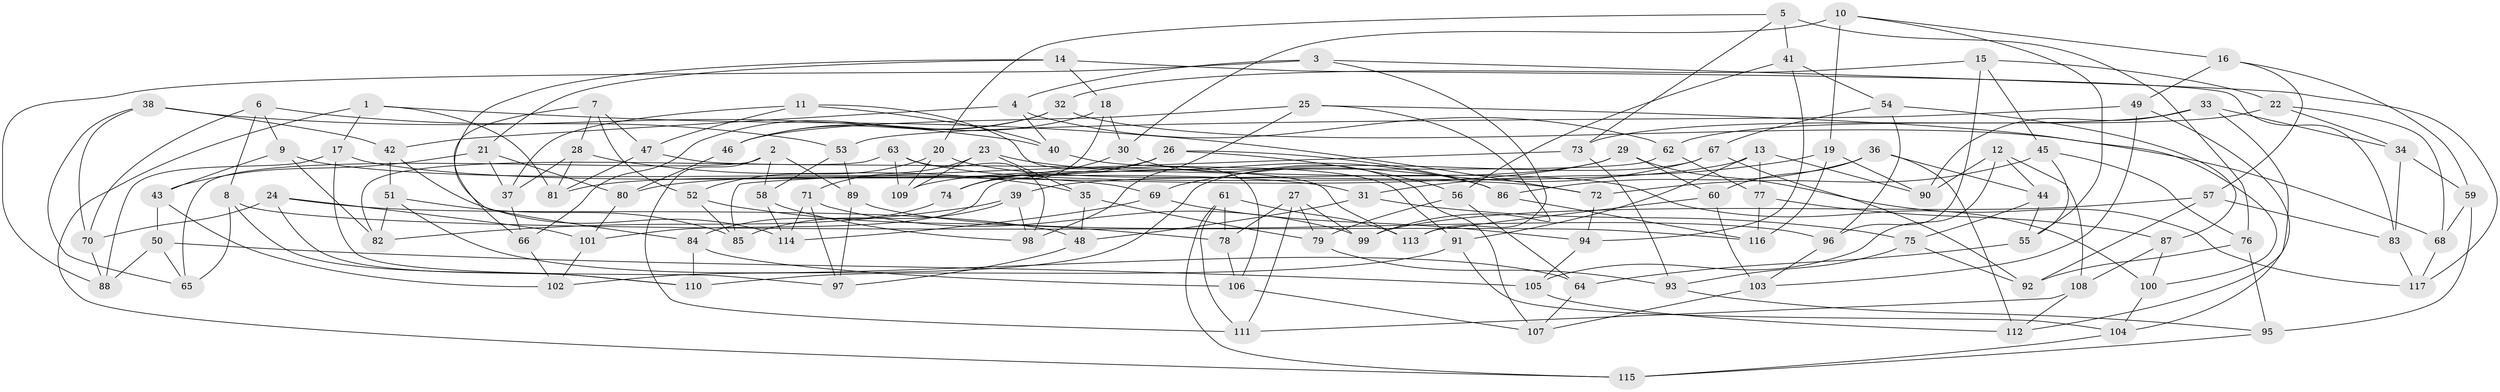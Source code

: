 // Generated by graph-tools (version 1.1) at 2025/02/03/09/25 03:02:59]
// undirected, 117 vertices, 234 edges
graph export_dot {
graph [start="1"]
  node [color=gray90,style=filled];
  1;
  2;
  3;
  4;
  5;
  6;
  7;
  8;
  9;
  10;
  11;
  12;
  13;
  14;
  15;
  16;
  17;
  18;
  19;
  20;
  21;
  22;
  23;
  24;
  25;
  26;
  27;
  28;
  29;
  30;
  31;
  32;
  33;
  34;
  35;
  36;
  37;
  38;
  39;
  40;
  41;
  42;
  43;
  44;
  45;
  46;
  47;
  48;
  49;
  50;
  51;
  52;
  53;
  54;
  55;
  56;
  57;
  58;
  59;
  60;
  61;
  62;
  63;
  64;
  65;
  66;
  67;
  68;
  69;
  70;
  71;
  72;
  73;
  74;
  75;
  76;
  77;
  78;
  79;
  80;
  81;
  82;
  83;
  84;
  85;
  86;
  87;
  88;
  89;
  90;
  91;
  92;
  93;
  94;
  95;
  96;
  97;
  98;
  99;
  100;
  101;
  102;
  103;
  104;
  105;
  106;
  107;
  108;
  109;
  110;
  111;
  112;
  113;
  114;
  115;
  116;
  117;
  1 -- 81;
  1 -- 72;
  1 -- 17;
  1 -- 115;
  2 -- 58;
  2 -- 111;
  2 -- 89;
  2 -- 65;
  3 -- 117;
  3 -- 88;
  3 -- 4;
  3 -- 113;
  4 -- 42;
  4 -- 40;
  4 -- 62;
  5 -- 20;
  5 -- 76;
  5 -- 41;
  5 -- 73;
  6 -- 53;
  6 -- 9;
  6 -- 8;
  6 -- 70;
  7 -- 47;
  7 -- 66;
  7 -- 28;
  7 -- 52;
  8 -- 110;
  8 -- 116;
  8 -- 65;
  9 -- 43;
  9 -- 69;
  9 -- 82;
  10 -- 16;
  10 -- 19;
  10 -- 30;
  10 -- 55;
  11 -- 106;
  11 -- 40;
  11 -- 37;
  11 -- 47;
  12 -- 44;
  12 -- 105;
  12 -- 108;
  12 -- 90;
  13 -- 90;
  13 -- 39;
  13 -- 91;
  13 -- 77;
  14 -- 18;
  14 -- 84;
  14 -- 83;
  14 -- 21;
  15 -- 96;
  15 -- 32;
  15 -- 22;
  15 -- 45;
  16 -- 57;
  16 -- 59;
  16 -- 49;
  17 -- 88;
  17 -- 31;
  17 -- 97;
  18 -- 74;
  18 -- 46;
  18 -- 30;
  19 -- 116;
  19 -- 31;
  19 -- 90;
  20 -- 109;
  20 -- 52;
  20 -- 100;
  21 -- 43;
  21 -- 80;
  21 -- 37;
  22 -- 34;
  22 -- 68;
  22 -- 62;
  23 -- 109;
  23 -- 86;
  23 -- 35;
  23 -- 71;
  24 -- 48;
  24 -- 70;
  24 -- 101;
  24 -- 110;
  25 -- 46;
  25 -- 99;
  25 -- 98;
  25 -- 100;
  26 -- 74;
  26 -- 56;
  26 -- 86;
  26 -- 81;
  27 -- 111;
  27 -- 78;
  27 -- 99;
  27 -- 79;
  28 -- 37;
  28 -- 35;
  28 -- 81;
  29 -- 117;
  29 -- 80;
  29 -- 109;
  29 -- 60;
  30 -- 74;
  30 -- 107;
  31 -- 48;
  31 -- 75;
  32 -- 66;
  32 -- 46;
  32 -- 68;
  33 -- 112;
  33 -- 34;
  33 -- 90;
  33 -- 73;
  34 -- 59;
  34 -- 83;
  35 -- 79;
  35 -- 48;
  36 -- 112;
  36 -- 60;
  36 -- 44;
  36 -- 86;
  37 -- 66;
  38 -- 65;
  38 -- 40;
  38 -- 70;
  38 -- 42;
  39 -- 98;
  39 -- 82;
  39 -- 85;
  40 -- 91;
  41 -- 54;
  41 -- 94;
  41 -- 56;
  42 -- 114;
  42 -- 51;
  43 -- 50;
  43 -- 102;
  44 -- 75;
  44 -- 55;
  45 -- 55;
  45 -- 76;
  45 -- 72;
  46 -- 80;
  47 -- 81;
  47 -- 113;
  48 -- 97;
  49 -- 103;
  49 -- 53;
  49 -- 104;
  50 -- 88;
  50 -- 65;
  50 -- 105;
  51 -- 82;
  51 -- 85;
  51 -- 64;
  52 -- 85;
  52 -- 78;
  53 -- 89;
  53 -- 58;
  54 -- 96;
  54 -- 67;
  54 -- 87;
  55 -- 64;
  56 -- 64;
  56 -- 79;
  57 -- 99;
  57 -- 83;
  57 -- 92;
  58 -- 114;
  58 -- 98;
  59 -- 95;
  59 -- 68;
  60 -- 113;
  60 -- 103;
  61 -- 111;
  61 -- 78;
  61 -- 115;
  61 -- 113;
  62 -- 77;
  62 -- 101;
  63 -- 98;
  63 -- 82;
  63 -- 72;
  63 -- 109;
  64 -- 107;
  66 -- 102;
  67 -- 69;
  67 -- 102;
  67 -- 92;
  68 -- 117;
  69 -- 114;
  69 -- 94;
  70 -- 88;
  71 -- 97;
  71 -- 99;
  71 -- 114;
  72 -- 94;
  73 -- 93;
  73 -- 85;
  74 -- 84;
  75 -- 92;
  75 -- 93;
  76 -- 92;
  76 -- 95;
  77 -- 116;
  77 -- 87;
  78 -- 106;
  79 -- 93;
  80 -- 101;
  83 -- 117;
  84 -- 110;
  84 -- 106;
  86 -- 116;
  87 -- 108;
  87 -- 100;
  89 -- 96;
  89 -- 97;
  91 -- 104;
  91 -- 110;
  93 -- 95;
  94 -- 105;
  95 -- 115;
  96 -- 103;
  100 -- 104;
  101 -- 102;
  103 -- 107;
  104 -- 115;
  105 -- 112;
  106 -- 107;
  108 -- 112;
  108 -- 111;
}
